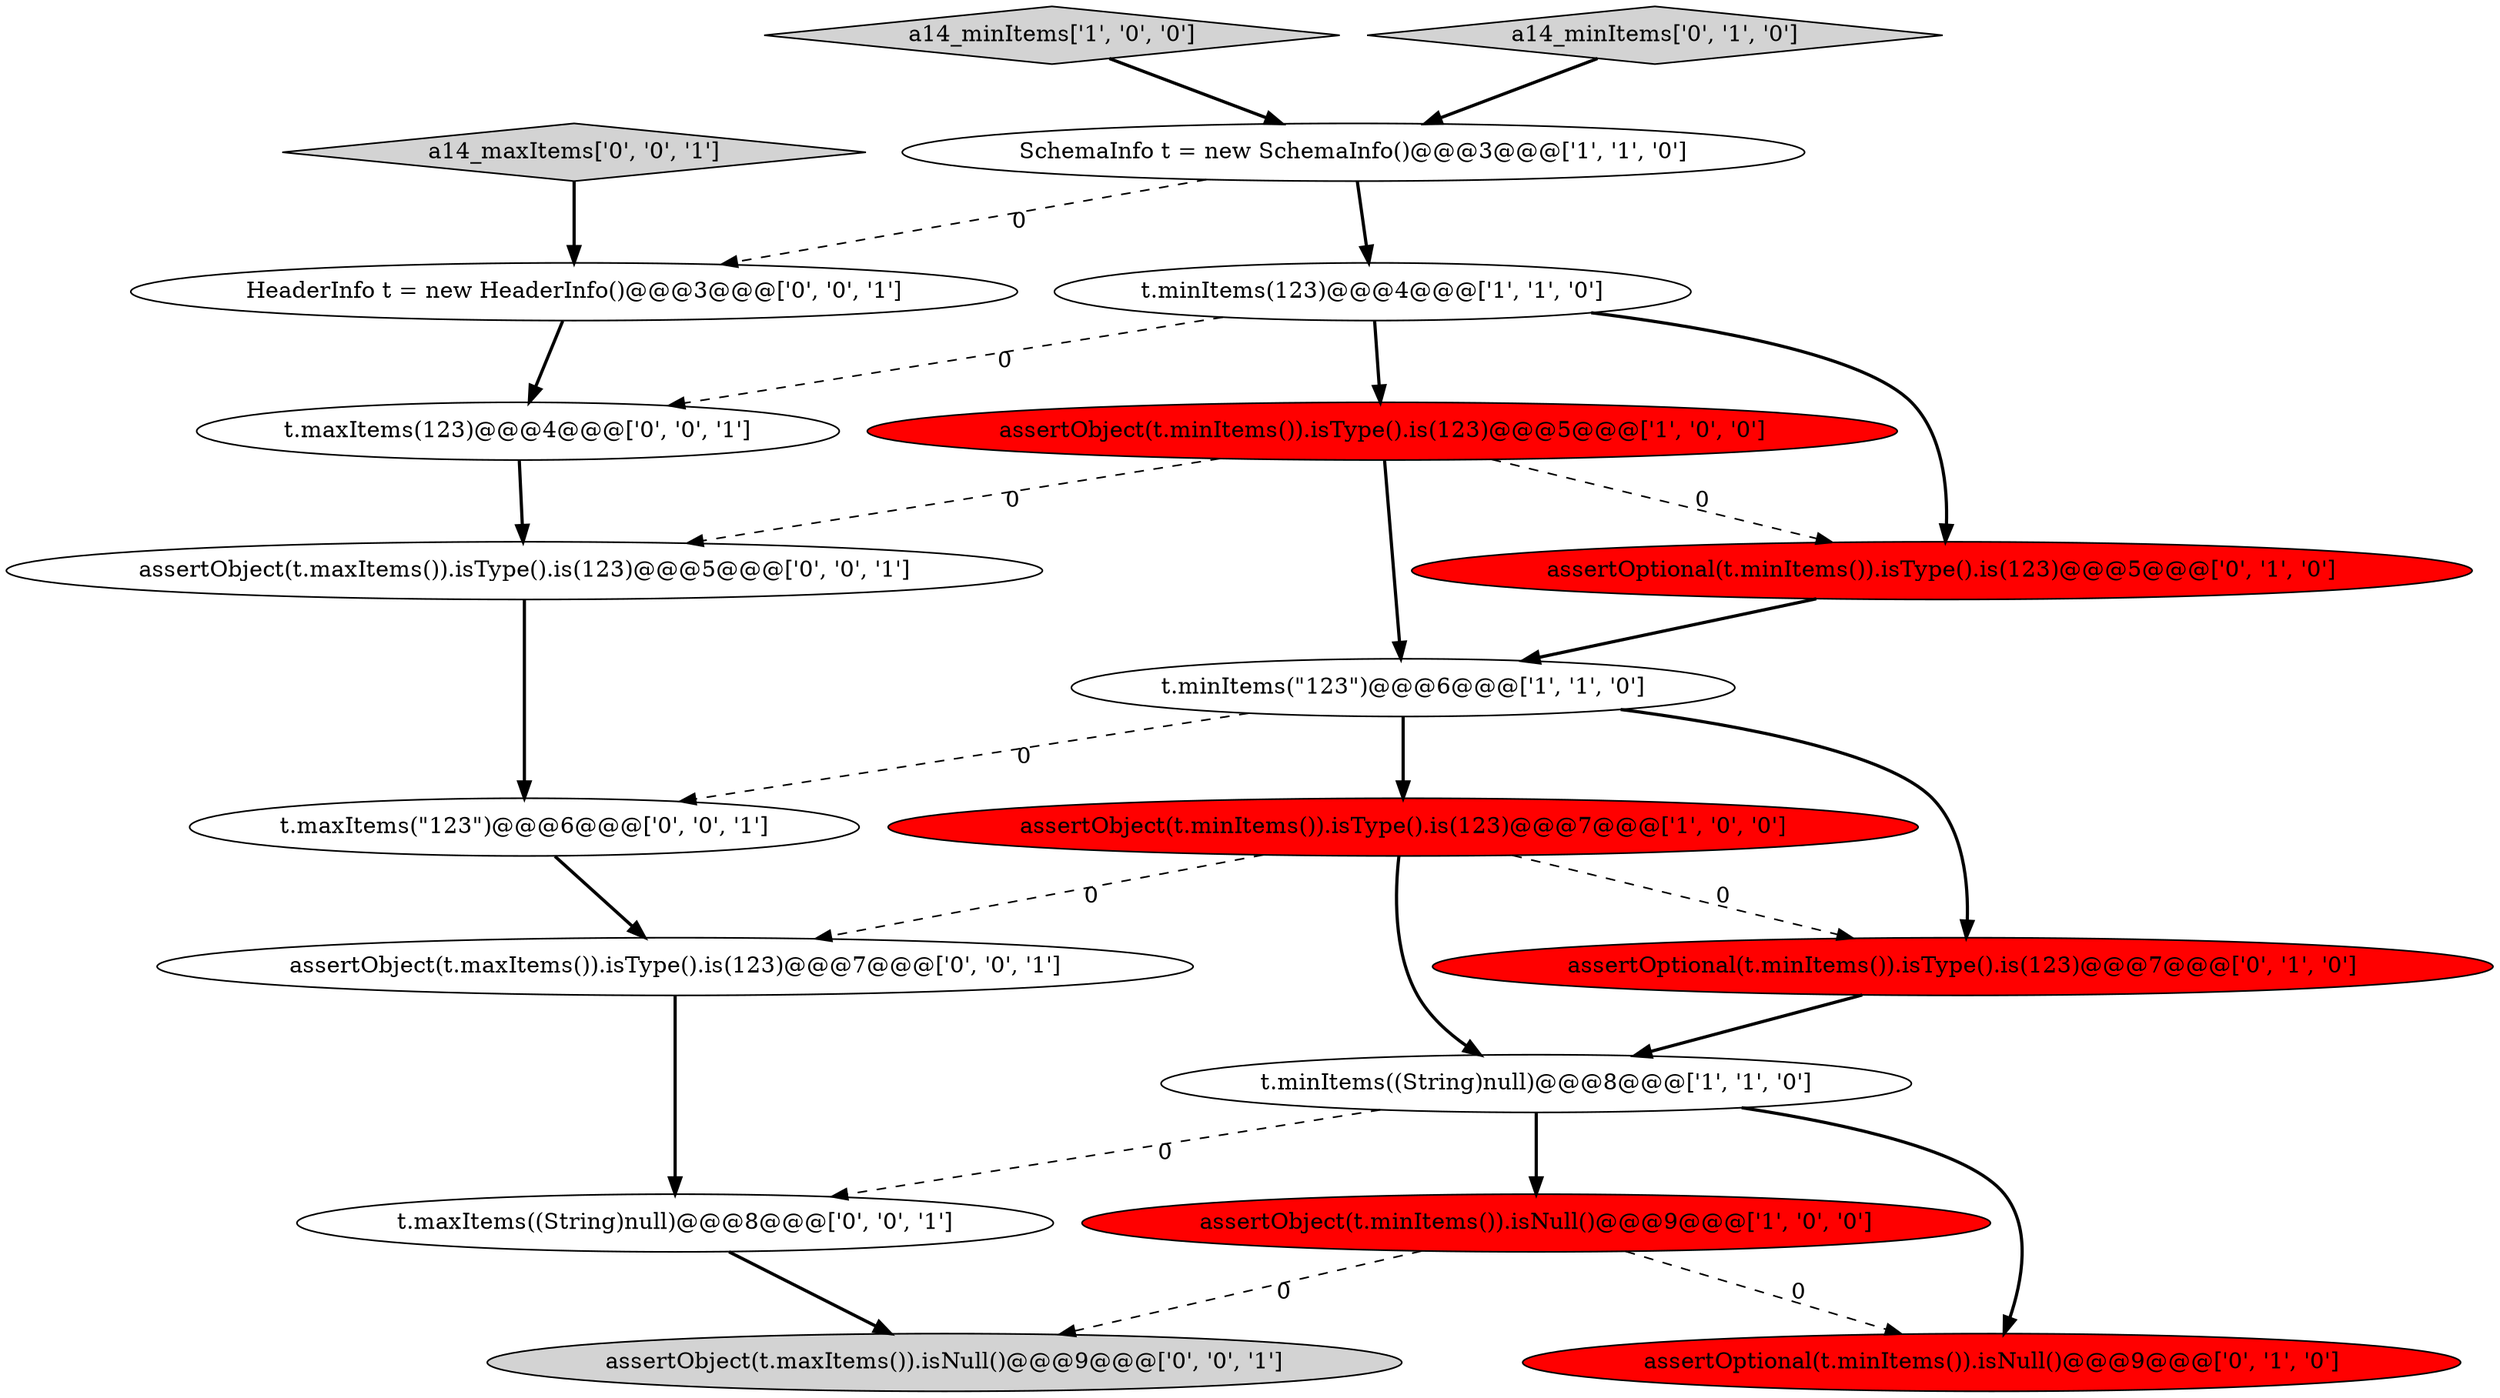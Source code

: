 digraph {
15 [style = filled, label = "a14_maxItems['0', '0', '1']", fillcolor = lightgray, shape = diamond image = "AAA0AAABBB3BBB"];
7 [style = filled, label = "a14_minItems['1', '0', '0']", fillcolor = lightgray, shape = diamond image = "AAA0AAABBB1BBB"];
8 [style = filled, label = "assertOptional(t.minItems()).isType().is(123)@@@5@@@['0', '1', '0']", fillcolor = red, shape = ellipse image = "AAA1AAABBB2BBB"];
0 [style = filled, label = "t.minItems(123)@@@4@@@['1', '1', '0']", fillcolor = white, shape = ellipse image = "AAA0AAABBB1BBB"];
13 [style = filled, label = "assertObject(t.maxItems()).isType().is(123)@@@7@@@['0', '0', '1']", fillcolor = white, shape = ellipse image = "AAA0AAABBB3BBB"];
1 [style = filled, label = "t.minItems((String)null)@@@8@@@['1', '1', '0']", fillcolor = white, shape = ellipse image = "AAA0AAABBB1BBB"];
16 [style = filled, label = "t.maxItems((String)null)@@@8@@@['0', '0', '1']", fillcolor = white, shape = ellipse image = "AAA0AAABBB3BBB"];
17 [style = filled, label = "assertObject(t.maxItems()).isNull()@@@9@@@['0', '0', '1']", fillcolor = lightgray, shape = ellipse image = "AAA0AAABBB3BBB"];
4 [style = filled, label = "assertObject(t.minItems()).isNull()@@@9@@@['1', '0', '0']", fillcolor = red, shape = ellipse image = "AAA1AAABBB1BBB"];
11 [style = filled, label = "assertOptional(t.minItems()).isNull()@@@9@@@['0', '1', '0']", fillcolor = red, shape = ellipse image = "AAA1AAABBB2BBB"];
3 [style = filled, label = "t.minItems(\"123\")@@@6@@@['1', '1', '0']", fillcolor = white, shape = ellipse image = "AAA0AAABBB1BBB"];
2 [style = filled, label = "assertObject(t.minItems()).isType().is(123)@@@5@@@['1', '0', '0']", fillcolor = red, shape = ellipse image = "AAA1AAABBB1BBB"];
12 [style = filled, label = "t.maxItems(\"123\")@@@6@@@['0', '0', '1']", fillcolor = white, shape = ellipse image = "AAA0AAABBB3BBB"];
19 [style = filled, label = "t.maxItems(123)@@@4@@@['0', '0', '1']", fillcolor = white, shape = ellipse image = "AAA0AAABBB3BBB"];
14 [style = filled, label = "HeaderInfo t = new HeaderInfo()@@@3@@@['0', '0', '1']", fillcolor = white, shape = ellipse image = "AAA0AAABBB3BBB"];
18 [style = filled, label = "assertObject(t.maxItems()).isType().is(123)@@@5@@@['0', '0', '1']", fillcolor = white, shape = ellipse image = "AAA0AAABBB3BBB"];
9 [style = filled, label = "assertOptional(t.minItems()).isType().is(123)@@@7@@@['0', '1', '0']", fillcolor = red, shape = ellipse image = "AAA1AAABBB2BBB"];
5 [style = filled, label = "SchemaInfo t = new SchemaInfo()@@@3@@@['1', '1', '0']", fillcolor = white, shape = ellipse image = "AAA0AAABBB1BBB"];
10 [style = filled, label = "a14_minItems['0', '1', '0']", fillcolor = lightgray, shape = diamond image = "AAA0AAABBB2BBB"];
6 [style = filled, label = "assertObject(t.minItems()).isType().is(123)@@@7@@@['1', '0', '0']", fillcolor = red, shape = ellipse image = "AAA1AAABBB1BBB"];
1->4 [style = bold, label=""];
19->18 [style = bold, label=""];
5->14 [style = dashed, label="0"];
15->14 [style = bold, label=""];
4->17 [style = dashed, label="0"];
0->19 [style = dashed, label="0"];
2->3 [style = bold, label=""];
0->2 [style = bold, label=""];
8->3 [style = bold, label=""];
6->9 [style = dashed, label="0"];
18->12 [style = bold, label=""];
3->6 [style = bold, label=""];
14->19 [style = bold, label=""];
16->17 [style = bold, label=""];
2->8 [style = dashed, label="0"];
13->16 [style = bold, label=""];
1->11 [style = bold, label=""];
3->9 [style = bold, label=""];
6->1 [style = bold, label=""];
12->13 [style = bold, label=""];
7->5 [style = bold, label=""];
10->5 [style = bold, label=""];
3->12 [style = dashed, label="0"];
6->13 [style = dashed, label="0"];
5->0 [style = bold, label=""];
1->16 [style = dashed, label="0"];
0->8 [style = bold, label=""];
2->18 [style = dashed, label="0"];
4->11 [style = dashed, label="0"];
9->1 [style = bold, label=""];
}
